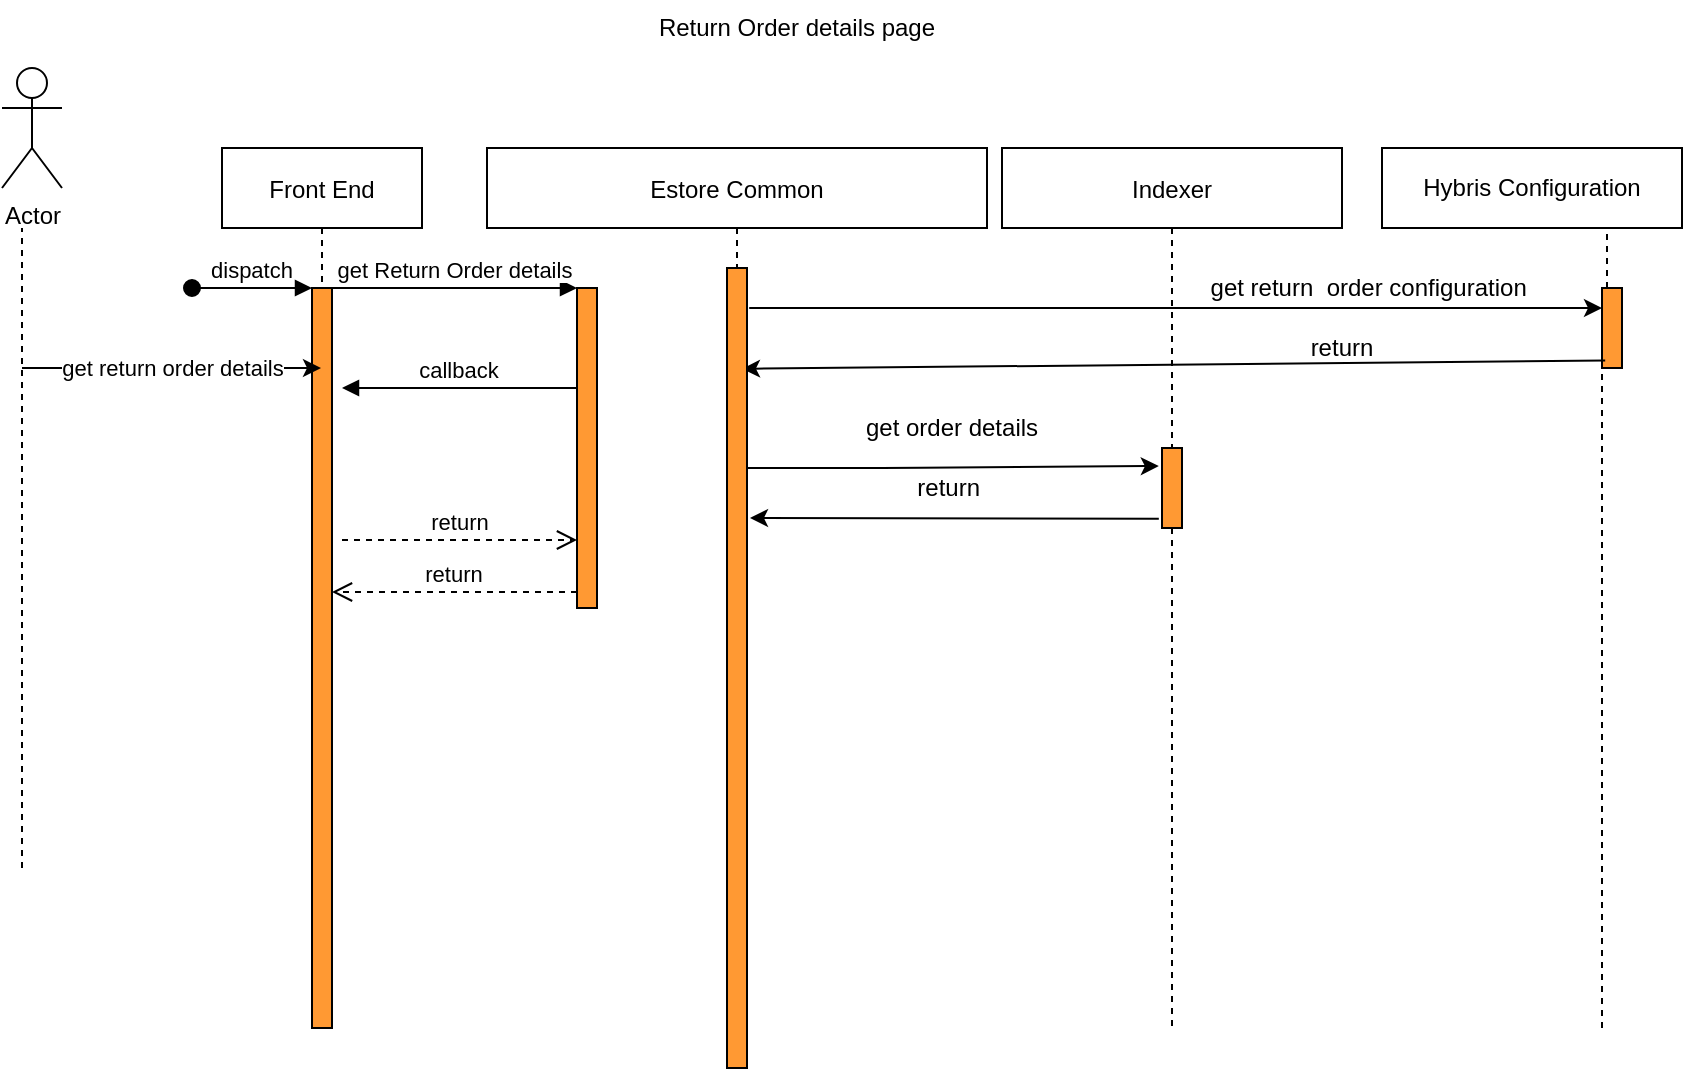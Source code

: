 <mxfile version="13.6.6" type="github">
  <diagram id="kgpKYQtTHZ0yAKxKKP6v" name="Page-1">
    <mxGraphModel dx="1038" dy="548" grid="1" gridSize="10" guides="1" tooltips="1" connect="1" arrows="1" fold="1" page="1" pageScale="1" pageWidth="850" pageHeight="1100" math="0" shadow="0">
      <root>
        <mxCell id="0" />
        <mxCell id="1" parent="0" />
        <object label="Front End" id="3nuBFxr9cyL0pnOWT2aG-1">
          <mxCell style="shape=umlLifeline;perimeter=lifelinePerimeter;container=1;collapsible=0;recursiveResize=0;rounded=0;shadow=0;strokeWidth=1;" parent="1" vertex="1">
            <mxGeometry x="120" y="80" width="100" height="440" as="geometry" />
          </mxCell>
        </object>
        <mxCell id="3nuBFxr9cyL0pnOWT2aG-2" value="" style="points=[];perimeter=orthogonalPerimeter;rounded=0;shadow=0;strokeWidth=1;fillColor=#FF9933;" parent="3nuBFxr9cyL0pnOWT2aG-1" vertex="1">
          <mxGeometry x="45" y="70" width="10" height="370" as="geometry" />
        </mxCell>
        <mxCell id="3nuBFxr9cyL0pnOWT2aG-3" value="dispatch" style="verticalAlign=bottom;startArrow=oval;endArrow=block;startSize=8;shadow=0;strokeWidth=1;" parent="3nuBFxr9cyL0pnOWT2aG-1" target="3nuBFxr9cyL0pnOWT2aG-2" edge="1">
          <mxGeometry relative="1" as="geometry">
            <mxPoint x="-15" y="70" as="sourcePoint" />
          </mxGeometry>
        </mxCell>
        <mxCell id="3nuBFxr9cyL0pnOWT2aG-5" value="Estore Common" style="shape=umlLifeline;perimeter=lifelinePerimeter;container=1;collapsible=0;recursiveResize=0;rounded=0;shadow=0;strokeWidth=1;" parent="1" vertex="1">
          <mxGeometry x="252.5" y="80" width="250" height="440" as="geometry" />
        </mxCell>
        <mxCell id="3nuBFxr9cyL0pnOWT2aG-6" value="" style="points=[];perimeter=orthogonalPerimeter;rounded=0;shadow=0;strokeWidth=1;fillColor=#FF9933;" parent="3nuBFxr9cyL0pnOWT2aG-5" vertex="1">
          <mxGeometry x="45" y="70" width="10" height="160" as="geometry" />
        </mxCell>
        <mxCell id="S-PPVUhzRQh5IIJFHJLY-51" value="get order details" style="text;html=1;strokeColor=none;fillColor=none;align=center;verticalAlign=middle;whiteSpace=wrap;rounded=0;shadow=1;" vertex="1" parent="3nuBFxr9cyL0pnOWT2aG-5">
          <mxGeometry x="172.5" y="130" width="120" height="20" as="geometry" />
        </mxCell>
        <mxCell id="S-PPVUhzRQh5IIJFHJLY-53" value="return&amp;nbsp;" style="text;html=1;strokeColor=none;fillColor=none;align=center;verticalAlign=middle;whiteSpace=wrap;rounded=0;shadow=1;" vertex="1" parent="3nuBFxr9cyL0pnOWT2aG-5">
          <mxGeometry x="207.5" y="160" width="50" height="20" as="geometry" />
        </mxCell>
        <mxCell id="3nuBFxr9cyL0pnOWT2aG-7" value="return" style="verticalAlign=bottom;endArrow=open;dashed=1;endSize=8;exitX=0;exitY=0.95;shadow=0;strokeWidth=1;" parent="1" source="3nuBFxr9cyL0pnOWT2aG-6" target="3nuBFxr9cyL0pnOWT2aG-2" edge="1">
          <mxGeometry relative="1" as="geometry">
            <mxPoint x="275" y="236" as="targetPoint" />
          </mxGeometry>
        </mxCell>
        <mxCell id="3nuBFxr9cyL0pnOWT2aG-8" value="get Return Order details" style="verticalAlign=bottom;endArrow=block;entryX=0;entryY=0;shadow=0;strokeWidth=1;" parent="1" source="3nuBFxr9cyL0pnOWT2aG-2" target="3nuBFxr9cyL0pnOWT2aG-6" edge="1">
          <mxGeometry relative="1" as="geometry">
            <mxPoint x="275" y="160" as="sourcePoint" />
          </mxGeometry>
        </mxCell>
        <mxCell id="3nuBFxr9cyL0pnOWT2aG-9" value="callback" style="verticalAlign=bottom;endArrow=block;shadow=0;strokeWidth=1;" parent="1" source="3nuBFxr9cyL0pnOWT2aG-6" edge="1">
          <mxGeometry relative="1" as="geometry">
            <mxPoint x="240" y="200" as="sourcePoint" />
            <mxPoint x="180" y="200" as="targetPoint" />
          </mxGeometry>
        </mxCell>
        <mxCell id="3nuBFxr9cyL0pnOWT2aG-10" value="return" style="verticalAlign=bottom;endArrow=open;dashed=1;endSize=8;exitX=1;exitY=0.95;shadow=0;strokeWidth=1;" parent="1" target="3nuBFxr9cyL0pnOWT2aG-6" edge="1">
          <mxGeometry relative="1" as="geometry">
            <mxPoint x="240" y="257" as="targetPoint" />
            <mxPoint x="180" y="276" as="sourcePoint" />
          </mxGeometry>
        </mxCell>
        <mxCell id="S-PPVUhzRQh5IIJFHJLY-3" value="Hybris Configuration" style="rounded=0;whiteSpace=wrap;html=1;" vertex="1" parent="1">
          <mxGeometry x="700" y="80" width="150" height="40" as="geometry" />
        </mxCell>
        <mxCell id="S-PPVUhzRQh5IIJFHJLY-5" value="" style="endArrow=none;dashed=1;html=1;" edge="1" parent="1">
          <mxGeometry width="50" height="50" relative="1" as="geometry">
            <mxPoint x="20" y="440" as="sourcePoint" />
            <mxPoint x="20" y="120" as="targetPoint" />
          </mxGeometry>
        </mxCell>
        <mxCell id="S-PPVUhzRQh5IIJFHJLY-6" value="Actor" style="shape=umlActor;verticalLabelPosition=bottom;verticalAlign=top;html=1;outlineConnect=0;" vertex="1" parent="1">
          <mxGeometry x="10" y="40" width="30" height="60" as="geometry" />
        </mxCell>
        <mxCell id="S-PPVUhzRQh5IIJFHJLY-7" value="get return order details" style="endArrow=classic;html=1;" edge="1" parent="1">
          <mxGeometry width="50" height="50" relative="1" as="geometry">
            <mxPoint x="20" y="190" as="sourcePoint" />
            <mxPoint x="169.5" y="190" as="targetPoint" />
          </mxGeometry>
        </mxCell>
        <mxCell id="S-PPVUhzRQh5IIJFHJLY-9" value="" style="endArrow=none;dashed=1;html=1;entryX=0.75;entryY=1;entryDx=0;entryDy=0;" edge="1" parent="1" source="S-PPVUhzRQh5IIJFHJLY-12" target="S-PPVUhzRQh5IIJFHJLY-3">
          <mxGeometry width="50" height="50" relative="1" as="geometry">
            <mxPoint x="690" y="498" as="sourcePoint" />
            <mxPoint x="690" y="120" as="targetPoint" />
            <Array as="points" />
          </mxGeometry>
        </mxCell>
        <mxCell id="S-PPVUhzRQh5IIJFHJLY-12" value="" style="points=[];perimeter=orthogonalPerimeter;rounded=0;shadow=0;strokeWidth=1;fillColor=#FF9933;" vertex="1" parent="1">
          <mxGeometry x="810" y="150" width="10" height="40" as="geometry" />
        </mxCell>
        <mxCell id="S-PPVUhzRQh5IIJFHJLY-13" value="" style="edgeStyle=orthogonalEdgeStyle;rounded=0;orthogonalLoop=1;jettySize=auto;html=1;exitX=1.11;exitY=0.05;exitDx=0;exitDy=0;exitPerimeter=0;" edge="1" parent="1" source="S-PPVUhzRQh5IIJFHJLY-23" target="S-PPVUhzRQh5IIJFHJLY-12">
          <mxGeometry relative="1" as="geometry">
            <Array as="points">
              <mxPoint x="620" y="160" />
              <mxPoint x="620" y="160" />
            </Array>
          </mxGeometry>
        </mxCell>
        <mxCell id="S-PPVUhzRQh5IIJFHJLY-14" value="" style="endArrow=none;dashed=1;html=1;" edge="1" parent="1" target="S-PPVUhzRQh5IIJFHJLY-12">
          <mxGeometry width="50" height="50" relative="1" as="geometry">
            <mxPoint x="810" y="520" as="sourcePoint" />
            <mxPoint x="690" y="100" as="targetPoint" />
            <Array as="points" />
          </mxGeometry>
        </mxCell>
        <mxCell id="S-PPVUhzRQh5IIJFHJLY-30" value="Return Order details page" style="text;html=1;strokeColor=none;fillColor=none;align=center;verticalAlign=middle;whiteSpace=wrap;rounded=0;shadow=1;" vertex="1" parent="1">
          <mxGeometry x="315" y="10" width="185" height="20" as="geometry" />
        </mxCell>
        <mxCell id="S-PPVUhzRQh5IIJFHJLY-15" value="get return&amp;nbsp; order configuration&amp;nbsp;" style="text;html=1;strokeColor=none;fillColor=none;align=center;verticalAlign=middle;whiteSpace=wrap;rounded=0;" vertex="1" parent="1">
          <mxGeometry x="610" y="140" width="170" height="20" as="geometry" />
        </mxCell>
        <mxCell id="S-PPVUhzRQh5IIJFHJLY-41" value="" style="endArrow=classic;html=1;exitX=0.16;exitY=0.905;exitDx=0;exitDy=0;exitPerimeter=0;entryX=0.75;entryY=0.126;entryDx=0;entryDy=0;entryPerimeter=0;" edge="1" parent="1" source="S-PPVUhzRQh5IIJFHJLY-12" target="S-PPVUhzRQh5IIJFHJLY-23">
          <mxGeometry width="50" height="50" relative="1" as="geometry">
            <mxPoint x="330" y="230" as="sourcePoint" />
            <mxPoint x="388" y="190" as="targetPoint" />
          </mxGeometry>
        </mxCell>
        <mxCell id="S-PPVUhzRQh5IIJFHJLY-22" value="return" style="text;html=1;strokeColor=none;fillColor=none;align=center;verticalAlign=middle;whiteSpace=wrap;rounded=0;" vertex="1" parent="1">
          <mxGeometry x="660" y="170" width="40" height="20" as="geometry" />
        </mxCell>
        <mxCell id="S-PPVUhzRQh5IIJFHJLY-44" value="Indexer" style="shape=umlLifeline;perimeter=lifelinePerimeter;container=1;collapsible=0;recursiveResize=0;rounded=0;shadow=0;strokeWidth=1;" vertex="1" parent="1">
          <mxGeometry x="510" y="80" width="170" height="440" as="geometry" />
        </mxCell>
        <mxCell id="S-PPVUhzRQh5IIJFHJLY-50" value="" style="points=[];perimeter=orthogonalPerimeter;rounded=0;shadow=0;strokeWidth=1;fillColor=#FF9933;" vertex="1" parent="S-PPVUhzRQh5IIJFHJLY-44">
          <mxGeometry x="80" y="150" width="10" height="40" as="geometry" />
        </mxCell>
        <mxCell id="S-PPVUhzRQh5IIJFHJLY-23" value="" style="rounded=0;whiteSpace=wrap;html=1;fillColor=#FF9933;" vertex="1" parent="1">
          <mxGeometry x="372.5" y="140" width="10" height="400" as="geometry" />
        </mxCell>
        <mxCell id="S-PPVUhzRQh5IIJFHJLY-49" value="" style="endArrow=classic;html=1;exitX=1;exitY=0.25;exitDx=0;exitDy=0;entryX=-0.16;entryY=0.225;entryDx=0;entryDy=0;entryPerimeter=0;" edge="1" parent="1" source="S-PPVUhzRQh5IIJFHJLY-23" target="S-PPVUhzRQh5IIJFHJLY-50">
          <mxGeometry width="50" height="50" relative="1" as="geometry">
            <mxPoint x="390" y="240" as="sourcePoint" />
            <mxPoint x="570" y="240" as="targetPoint" />
            <Array as="points">
              <mxPoint x="460" y="240" />
            </Array>
          </mxGeometry>
        </mxCell>
        <mxCell id="S-PPVUhzRQh5IIJFHJLY-52" value="" style="endArrow=classic;html=1;exitX=-0.16;exitY=0.885;exitDx=0;exitDy=0;exitPerimeter=0;" edge="1" parent="1" source="S-PPVUhzRQh5IIJFHJLY-50">
          <mxGeometry width="50" height="50" relative="1" as="geometry">
            <mxPoint x="370" y="270" as="sourcePoint" />
            <mxPoint x="384" y="265" as="targetPoint" />
          </mxGeometry>
        </mxCell>
      </root>
    </mxGraphModel>
  </diagram>
</mxfile>
